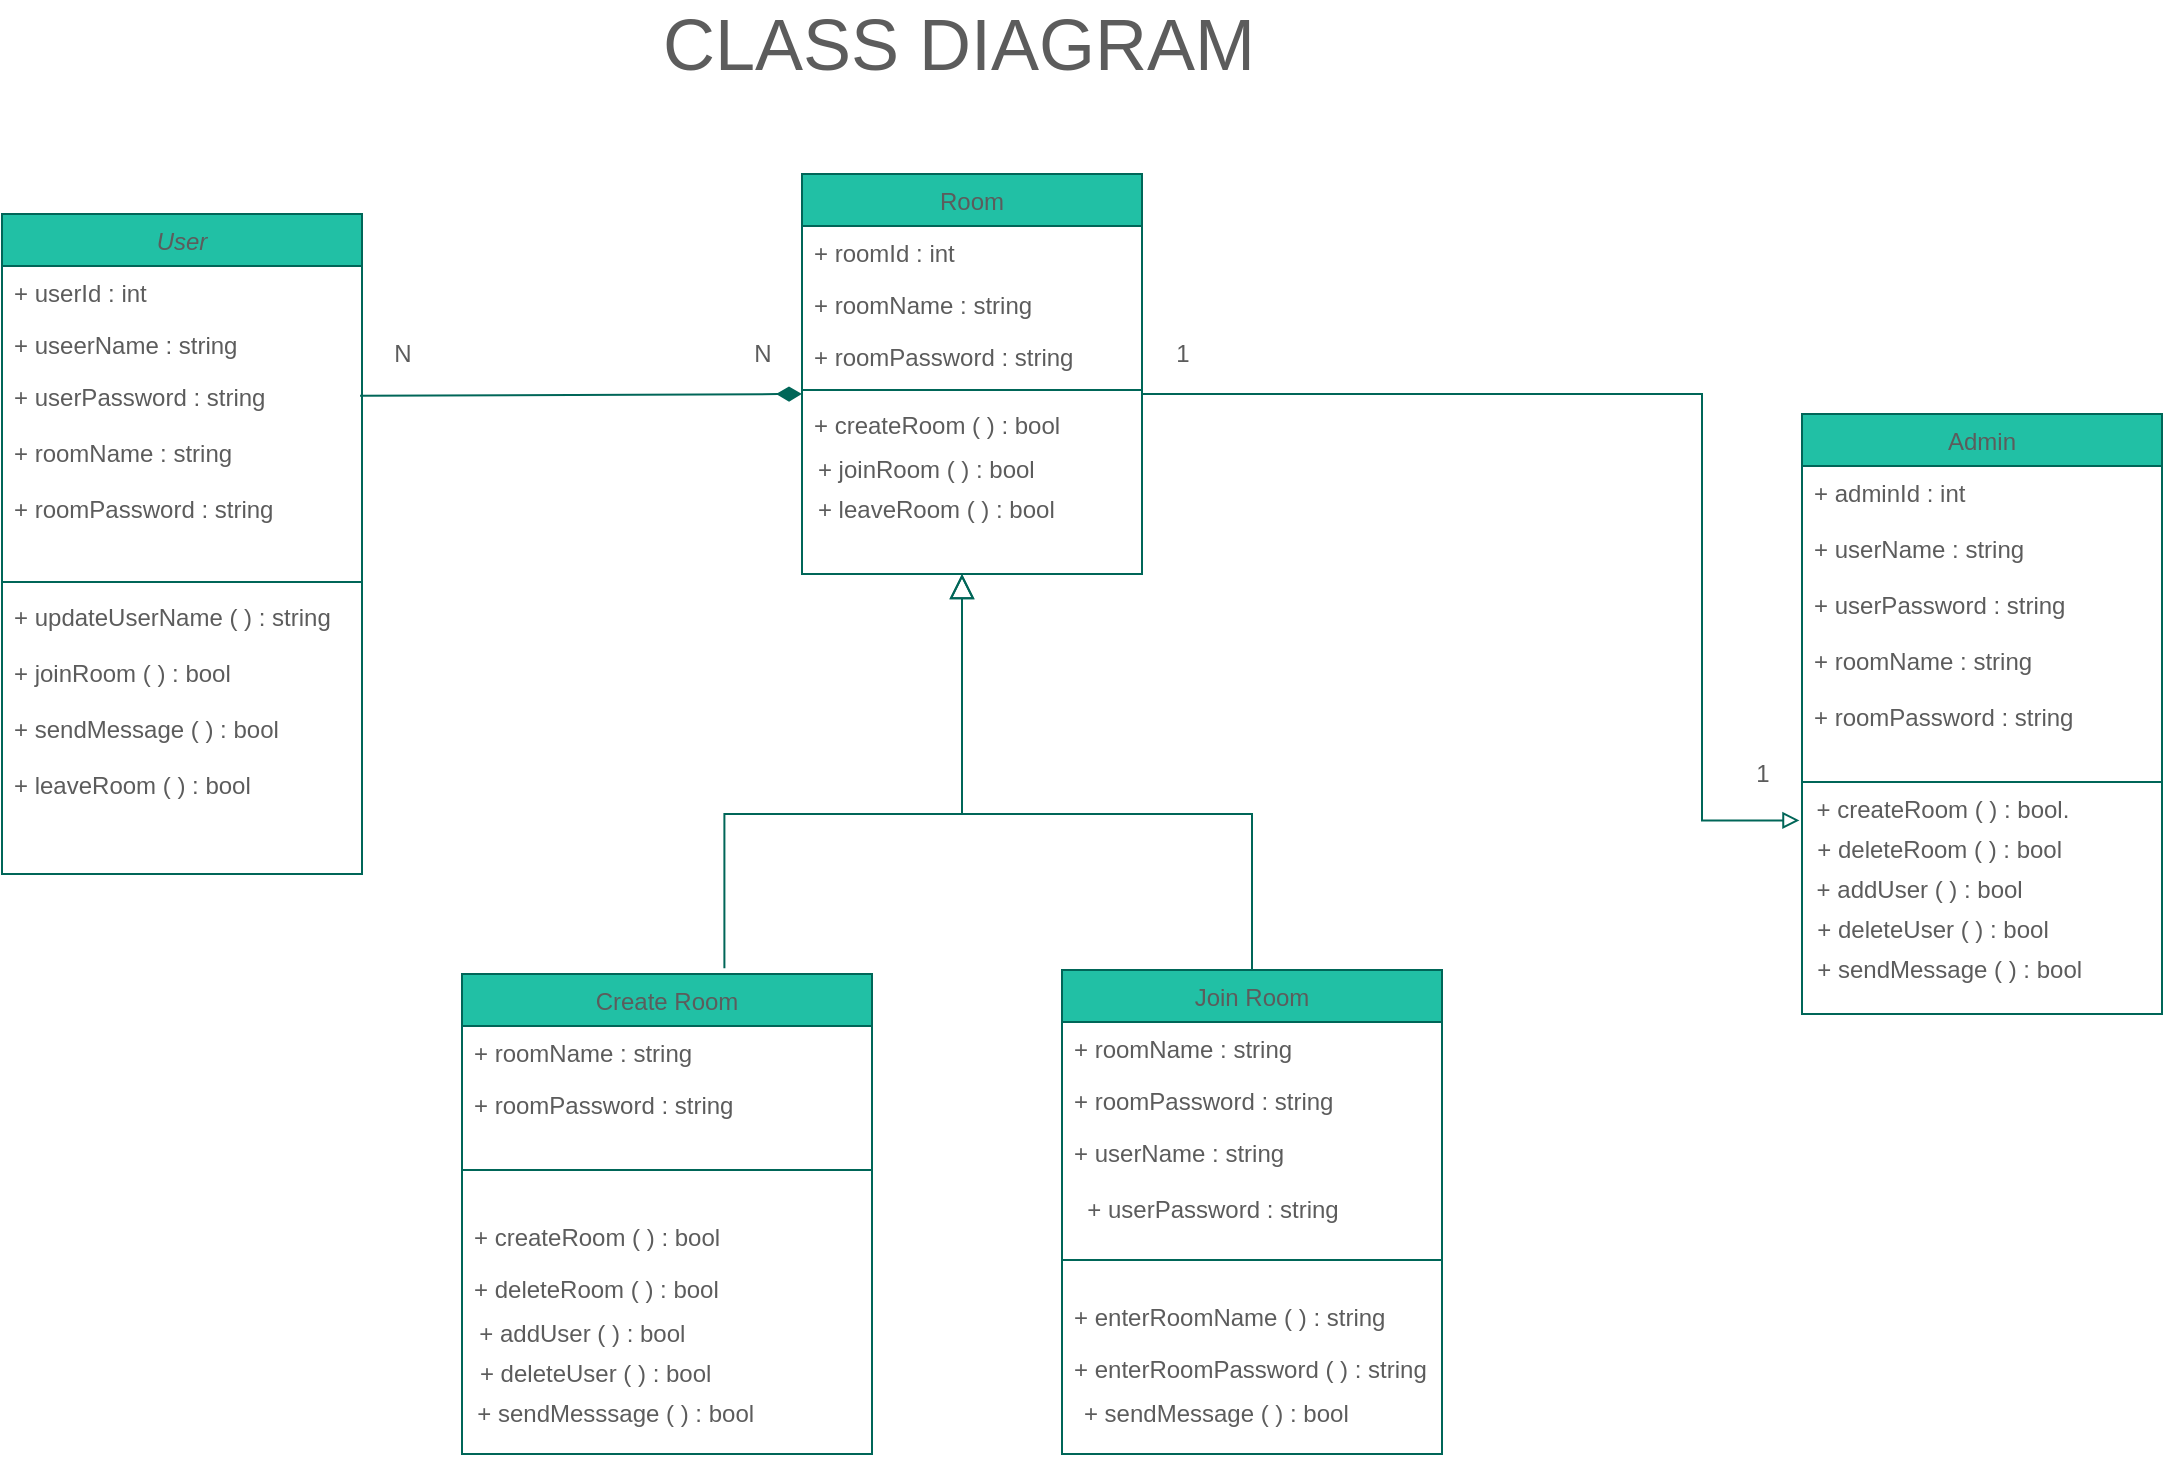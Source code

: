 <mxfile version="18.0.7" type="github">
  <diagram id="C5RBs43oDa-KdzZeNtuy" name="Page-1">
    <mxGraphModel dx="1113" dy="722" grid="1" gridSize="10" guides="1" tooltips="1" connect="1" arrows="1" fold="1" page="1" pageScale="1" pageWidth="827" pageHeight="1169" math="0" shadow="0">
      <root>
        <mxCell id="WIyWlLk6GJQsqaUBKTNV-0" />
        <mxCell id="WIyWlLk6GJQsqaUBKTNV-1" parent="WIyWlLk6GJQsqaUBKTNV-0" />
        <mxCell id="zkfFHV4jXpPFQw0GAbJ--0" value="User" style="swimlane;fontStyle=2;align=center;verticalAlign=top;childLayout=stackLayout;horizontal=1;startSize=26;horizontalStack=0;resizeParent=1;resizeLast=0;collapsible=1;marginBottom=0;rounded=0;shadow=0;strokeWidth=1;fillColor=#21C0A5;strokeColor=#006658;fontColor=#5C5C5C;" parent="WIyWlLk6GJQsqaUBKTNV-1" vertex="1">
          <mxGeometry x="90" y="140" width="180" height="330" as="geometry">
            <mxRectangle x="230" y="140" width="160" height="26" as="alternateBounds" />
          </mxGeometry>
        </mxCell>
        <mxCell id="zkfFHV4jXpPFQw0GAbJ--1" value="+ userId : int" style="text;align=left;verticalAlign=top;spacingLeft=4;spacingRight=4;overflow=hidden;rotatable=0;points=[[0,0.5],[1,0.5]];portConstraint=eastwest;fontColor=#5C5C5C;" parent="zkfFHV4jXpPFQw0GAbJ--0" vertex="1">
          <mxGeometry y="26" width="180" height="26" as="geometry" />
        </mxCell>
        <mxCell id="zkfFHV4jXpPFQw0GAbJ--2" value="+ useerName : string" style="text;align=left;verticalAlign=top;spacingLeft=4;spacingRight=4;overflow=hidden;rotatable=0;points=[[0,0.5],[1,0.5]];portConstraint=eastwest;rounded=0;shadow=0;html=0;fontColor=#5C5C5C;" parent="zkfFHV4jXpPFQw0GAbJ--0" vertex="1">
          <mxGeometry y="52" width="180" height="26" as="geometry" />
        </mxCell>
        <mxCell id="zkfFHV4jXpPFQw0GAbJ--3" value="+ userPassword : string&#xa;&#xa;+ roomName : string&#xa;&#xa;+ roomPassword : string&#xa;&#xa;" style="text;align=left;verticalAlign=top;spacingLeft=4;spacingRight=4;overflow=hidden;rotatable=0;points=[[0,0.5],[1,0.5]];portConstraint=eastwest;rounded=0;shadow=0;html=0;fontColor=#5C5C5C;" parent="zkfFHV4jXpPFQw0GAbJ--0" vertex="1">
          <mxGeometry y="78" width="180" height="102" as="geometry" />
        </mxCell>
        <mxCell id="zkfFHV4jXpPFQw0GAbJ--4" value="" style="line;html=1;strokeWidth=1;align=left;verticalAlign=middle;spacingTop=-1;spacingLeft=3;spacingRight=3;rotatable=0;labelPosition=right;points=[];portConstraint=eastwest;fillColor=#21C0A5;strokeColor=#006658;fontColor=#5C5C5C;" parent="zkfFHV4jXpPFQw0GAbJ--0" vertex="1">
          <mxGeometry y="180" width="180" height="8" as="geometry" />
        </mxCell>
        <mxCell id="zkfFHV4jXpPFQw0GAbJ--5" value="+ updateUserName ( ) : string&#xa;&#xa;+ joinRoom ( ) : bool&#xa;&#xa;+ sendMessage ( ) : bool&#xa;&#xa;+ leaveRoom ( ) : bool&#xa;" style="text;align=left;verticalAlign=top;spacingLeft=4;spacingRight=4;overflow=hidden;rotatable=0;points=[[0,0.5],[1,0.5]];portConstraint=eastwest;fontColor=#5C5C5C;" parent="zkfFHV4jXpPFQw0GAbJ--0" vertex="1">
          <mxGeometry y="188" width="180" height="142" as="geometry" />
        </mxCell>
        <mxCell id="zkfFHV4jXpPFQw0GAbJ--13" value="Admin" style="swimlane;fontStyle=0;align=center;verticalAlign=top;childLayout=stackLayout;horizontal=1;startSize=26;horizontalStack=0;resizeParent=1;resizeLast=0;collapsible=1;marginBottom=0;rounded=0;shadow=0;strokeWidth=1;fillColor=#21C0A5;strokeColor=#006658;fontColor=#5C5C5C;" parent="WIyWlLk6GJQsqaUBKTNV-1" vertex="1">
          <mxGeometry x="990" y="240" width="180" height="300" as="geometry">
            <mxRectangle x="340" y="380" width="170" height="26" as="alternateBounds" />
          </mxGeometry>
        </mxCell>
        <mxCell id="zkfFHV4jXpPFQw0GAbJ--14" value="+ adminId : int&#xa;&#xa;+ userName : string&#xa;&#xa;+ userPassword : string&#xa;&#xa;+ roomName : string&#xa;&#xa;+ roomPassword : string&#xa;&#xa;" style="text;align=left;verticalAlign=top;spacingLeft=4;spacingRight=4;overflow=hidden;rotatable=0;points=[[0,0.5],[1,0.5]];portConstraint=eastwest;fontColor=#5C5C5C;" parent="zkfFHV4jXpPFQw0GAbJ--13" vertex="1">
          <mxGeometry y="26" width="180" height="154" as="geometry" />
        </mxCell>
        <mxCell id="zkfFHV4jXpPFQw0GAbJ--15" value="" style="line;html=1;strokeWidth=1;align=left;verticalAlign=middle;spacingTop=-1;spacingLeft=3;spacingRight=3;rotatable=0;labelPosition=right;points=[];portConstraint=eastwest;fillColor=#21C0A5;strokeColor=#006658;fontColor=#5C5C5C;" parent="zkfFHV4jXpPFQw0GAbJ--13" vertex="1">
          <mxGeometry y="180" width="180" height="8" as="geometry" />
        </mxCell>
        <mxCell id="ylMK_9YxcN9ffswrRYAI-6" value="+ createRoom ( ) : bool.&amp;nbsp; &amp;nbsp; &amp;nbsp; &amp;nbsp; &amp;nbsp; &amp;nbsp;&amp;nbsp;" style="text;html=1;align=center;verticalAlign=middle;resizable=0;points=[];autosize=1;strokeColor=none;fillColor=none;fontColor=#5C5C5C;" vertex="1" parent="zkfFHV4jXpPFQw0GAbJ--13">
          <mxGeometry y="188" width="180" height="20" as="geometry" />
        </mxCell>
        <mxCell id="ylMK_9YxcN9ffswrRYAI-7" value="+ deleteRoom ( ) : bool&amp;nbsp; &amp;nbsp; &amp;nbsp; &amp;nbsp; &amp;nbsp; &amp;nbsp; &amp;nbsp;" style="text;html=1;align=center;verticalAlign=middle;resizable=0;points=[];autosize=1;strokeColor=none;fillColor=none;fontColor=#5C5C5C;" vertex="1" parent="zkfFHV4jXpPFQw0GAbJ--13">
          <mxGeometry y="208" width="180" height="20" as="geometry" />
        </mxCell>
        <mxCell id="ylMK_9YxcN9ffswrRYAI-8" value="+ addUser ( ) : bool&amp;nbsp; &amp;nbsp; &amp;nbsp; &amp;nbsp; &amp;nbsp; &amp;nbsp; &amp;nbsp; &amp;nbsp; &amp;nbsp; &amp;nbsp;" style="text;html=1;align=center;verticalAlign=middle;resizable=0;points=[];autosize=1;strokeColor=none;fillColor=none;fontColor=#5C5C5C;" vertex="1" parent="zkfFHV4jXpPFQw0GAbJ--13">
          <mxGeometry y="228" width="180" height="20" as="geometry" />
        </mxCell>
        <mxCell id="ylMK_9YxcN9ffswrRYAI-9" value="+ deleteUser ( ) : bool&amp;nbsp; &amp;nbsp; &amp;nbsp; &amp;nbsp; &amp;nbsp; &amp;nbsp; &amp;nbsp; &amp;nbsp;" style="text;html=1;align=center;verticalAlign=middle;resizable=0;points=[];autosize=1;strokeColor=none;fillColor=none;fontColor=#5C5C5C;" vertex="1" parent="zkfFHV4jXpPFQw0GAbJ--13">
          <mxGeometry y="248" width="180" height="20" as="geometry" />
        </mxCell>
        <mxCell id="ylMK_9YxcN9ffswrRYAI-10" value="+ sendMessage ( ) : bool&amp;nbsp; &amp;nbsp; &amp;nbsp; &amp;nbsp; &amp;nbsp;&amp;nbsp;" style="text;html=1;align=center;verticalAlign=middle;resizable=0;points=[];autosize=1;strokeColor=none;fillColor=none;fontColor=#5C5C5C;" vertex="1" parent="zkfFHV4jXpPFQw0GAbJ--13">
          <mxGeometry y="268" width="180" height="20" as="geometry" />
        </mxCell>
        <mxCell id="ylMK_9YxcN9ffswrRYAI-14" value="" style="edgeStyle=orthogonalEdgeStyle;rounded=0;orthogonalLoop=1;jettySize=auto;html=1;strokeColor=#006658;fontColor=#5C5C5C;entryX=-0.007;entryY=-0.238;entryDx=0;entryDy=0;entryPerimeter=0;endArrow=block;endFill=0;" edge="1" parent="WIyWlLk6GJQsqaUBKTNV-1" source="zkfFHV4jXpPFQw0GAbJ--17" target="ylMK_9YxcN9ffswrRYAI-7">
          <mxGeometry relative="1" as="geometry">
            <mxPoint x="880" y="590" as="targetPoint" />
            <Array as="points">
              <mxPoint x="940" y="230" />
              <mxPoint x="940" y="443" />
            </Array>
          </mxGeometry>
        </mxCell>
        <mxCell id="zkfFHV4jXpPFQw0GAbJ--17" value="Room" style="swimlane;fontStyle=0;align=center;verticalAlign=top;childLayout=stackLayout;horizontal=1;startSize=26;horizontalStack=0;resizeParent=1;resizeLast=0;collapsible=1;marginBottom=0;rounded=0;shadow=0;strokeWidth=1;fillColor=#21C0A5;strokeColor=#006658;fontColor=#5C5C5C;" parent="WIyWlLk6GJQsqaUBKTNV-1" vertex="1">
          <mxGeometry x="490" y="120" width="170" height="200" as="geometry">
            <mxRectangle x="550" y="140" width="160" height="26" as="alternateBounds" />
          </mxGeometry>
        </mxCell>
        <mxCell id="zkfFHV4jXpPFQw0GAbJ--18" value="+ roomId : int" style="text;align=left;verticalAlign=top;spacingLeft=4;spacingRight=4;overflow=hidden;rotatable=0;points=[[0,0.5],[1,0.5]];portConstraint=eastwest;fontColor=#5C5C5C;" parent="zkfFHV4jXpPFQw0GAbJ--17" vertex="1">
          <mxGeometry y="26" width="170" height="26" as="geometry" />
        </mxCell>
        <mxCell id="zkfFHV4jXpPFQw0GAbJ--19" value="+ roomName : string" style="text;align=left;verticalAlign=top;spacingLeft=4;spacingRight=4;overflow=hidden;rotatable=0;points=[[0,0.5],[1,0.5]];portConstraint=eastwest;rounded=0;shadow=0;html=0;fontColor=#5C5C5C;" parent="zkfFHV4jXpPFQw0GAbJ--17" vertex="1">
          <mxGeometry y="52" width="170" height="26" as="geometry" />
        </mxCell>
        <mxCell id="zkfFHV4jXpPFQw0GAbJ--20" value="+ roomPassword : string" style="text;align=left;verticalAlign=top;spacingLeft=4;spacingRight=4;overflow=hidden;rotatable=0;points=[[0,0.5],[1,0.5]];portConstraint=eastwest;rounded=0;shadow=0;html=0;fontColor=#5C5C5C;" parent="zkfFHV4jXpPFQw0GAbJ--17" vertex="1">
          <mxGeometry y="78" width="170" height="26" as="geometry" />
        </mxCell>
        <mxCell id="zkfFHV4jXpPFQw0GAbJ--23" value="" style="line;html=1;strokeWidth=1;align=left;verticalAlign=middle;spacingTop=-1;spacingLeft=3;spacingRight=3;rotatable=0;labelPosition=right;points=[];portConstraint=eastwest;fillColor=#21C0A5;strokeColor=#006658;fontColor=#5C5C5C;" parent="zkfFHV4jXpPFQw0GAbJ--17" vertex="1">
          <mxGeometry y="104" width="170" height="8" as="geometry" />
        </mxCell>
        <mxCell id="zkfFHV4jXpPFQw0GAbJ--24" value="+ createRoom ( ) : bool" style="text;align=left;verticalAlign=top;spacingLeft=4;spacingRight=4;overflow=hidden;rotatable=0;points=[[0,0.5],[1,0.5]];portConstraint=eastwest;fontColor=#5C5C5C;" parent="zkfFHV4jXpPFQw0GAbJ--17" vertex="1">
          <mxGeometry y="112" width="170" height="26" as="geometry" />
        </mxCell>
        <mxCell id="ylMK_9YxcN9ffswrRYAI-3" value="+ joinRoom ( ) : bool&amp;nbsp; &amp;nbsp; &amp;nbsp; &amp;nbsp; &amp;nbsp; &amp;nbsp; &amp;nbsp;&amp;nbsp;" style="text;html=1;align=center;verticalAlign=middle;resizable=0;points=[];autosize=1;strokeColor=none;fillColor=none;fontColor=#5C5C5C;" vertex="1" parent="zkfFHV4jXpPFQw0GAbJ--17">
          <mxGeometry y="138" width="170" height="20" as="geometry" />
        </mxCell>
        <mxCell id="ylMK_9YxcN9ffswrRYAI-4" value="+ leaveRoom ( ) : bool&amp;nbsp; &amp;nbsp; &amp;nbsp; &amp;nbsp; &amp;nbsp; &amp;nbsp;" style="text;html=1;align=center;verticalAlign=middle;resizable=0;points=[];autosize=1;strokeColor=none;fillColor=none;fontColor=#5C5C5C;" vertex="1" parent="zkfFHV4jXpPFQw0GAbJ--17">
          <mxGeometry y="158" width="170" height="20" as="geometry" />
        </mxCell>
        <mxCell id="ylMK_9YxcN9ffswrRYAI-31" value="Join Room" style="swimlane;fontStyle=0;align=center;verticalAlign=top;childLayout=stackLayout;horizontal=1;startSize=26;horizontalStack=0;resizeParent=1;resizeLast=0;collapsible=1;marginBottom=0;rounded=0;shadow=0;strokeWidth=1;fillColor=#21C0A5;strokeColor=#006658;fontColor=#5C5C5C;" vertex="1" parent="WIyWlLk6GJQsqaUBKTNV-1">
          <mxGeometry x="620" y="518" width="190" height="242" as="geometry">
            <mxRectangle x="550" y="140" width="160" height="26" as="alternateBounds" />
          </mxGeometry>
        </mxCell>
        <mxCell id="ylMK_9YxcN9ffswrRYAI-32" value="+ roomName : string " style="text;align=left;verticalAlign=top;spacingLeft=4;spacingRight=4;overflow=hidden;rotatable=0;points=[[0,0.5],[1,0.5]];portConstraint=eastwest;fontColor=#5C5C5C;" vertex="1" parent="ylMK_9YxcN9ffswrRYAI-31">
          <mxGeometry y="26" width="190" height="26" as="geometry" />
        </mxCell>
        <mxCell id="ylMK_9YxcN9ffswrRYAI-33" value="+ roomPassword : string" style="text;align=left;verticalAlign=top;spacingLeft=4;spacingRight=4;overflow=hidden;rotatable=0;points=[[0,0.5],[1,0.5]];portConstraint=eastwest;rounded=0;shadow=0;html=0;fontColor=#5C5C5C;" vertex="1" parent="ylMK_9YxcN9ffswrRYAI-31">
          <mxGeometry y="52" width="190" height="26" as="geometry" />
        </mxCell>
        <mxCell id="ylMK_9YxcN9ffswrRYAI-34" value="+ userName : string           " style="text;align=left;verticalAlign=top;spacingLeft=4;spacingRight=4;overflow=hidden;rotatable=0;points=[[0,0.5],[1,0.5]];portConstraint=eastwest;rounded=0;shadow=0;html=0;fontColor=#5C5C5C;" vertex="1" parent="ylMK_9YxcN9ffswrRYAI-31">
          <mxGeometry y="78" width="190" height="32" as="geometry" />
        </mxCell>
        <mxCell id="ylMK_9YxcN9ffswrRYAI-40" value="+ userPassword : string&amp;nbsp; &amp;nbsp; &amp;nbsp; &amp;nbsp; &amp;nbsp; &amp;nbsp;&amp;nbsp;" style="text;html=1;align=center;verticalAlign=middle;resizable=0;points=[];autosize=1;strokeColor=none;fillColor=none;fontColor=#5C5C5C;" vertex="1" parent="ylMK_9YxcN9ffswrRYAI-31">
          <mxGeometry y="110" width="190" height="20" as="geometry" />
        </mxCell>
        <mxCell id="ylMK_9YxcN9ffswrRYAI-35" value="" style="line;html=1;strokeWidth=1;align=left;verticalAlign=middle;spacingTop=-1;spacingLeft=3;spacingRight=3;rotatable=0;labelPosition=right;points=[];portConstraint=eastwest;fillColor=#21C0A5;strokeColor=#006658;fontColor=#5C5C5C;" vertex="1" parent="ylMK_9YxcN9ffswrRYAI-31">
          <mxGeometry y="130" width="190" height="30" as="geometry" />
        </mxCell>
        <mxCell id="ylMK_9YxcN9ffswrRYAI-36" value="+ enterRoomName ( ) : string" style="text;align=left;verticalAlign=top;spacingLeft=4;spacingRight=4;overflow=hidden;rotatable=0;points=[[0,0.5],[1,0.5]];portConstraint=eastwest;fontColor=#5C5C5C;" vertex="1" parent="ylMK_9YxcN9ffswrRYAI-31">
          <mxGeometry y="160" width="190" height="26" as="geometry" />
        </mxCell>
        <mxCell id="ylMK_9YxcN9ffswrRYAI-37" value="+ enterRoomPassword ( ) : string" style="text;align=left;verticalAlign=top;spacingLeft=4;spacingRight=4;overflow=hidden;rotatable=0;points=[[0,0.5],[1,0.5]];portConstraint=eastwest;fontColor=#5C5C5C;" vertex="1" parent="ylMK_9YxcN9ffswrRYAI-31">
          <mxGeometry y="186" width="190" height="26" as="geometry" />
        </mxCell>
        <mxCell id="ylMK_9YxcN9ffswrRYAI-38" value="&amp;nbsp; + sendMessage ( ) : bool&amp;nbsp; &amp;nbsp; &amp;nbsp; &amp;nbsp; &amp;nbsp; &amp;nbsp; &amp;nbsp;" style="text;html=1;align=center;verticalAlign=middle;resizable=0;points=[];autosize=1;strokeColor=none;fillColor=none;fontColor=#5C5C5C;" vertex="1" parent="ylMK_9YxcN9ffswrRYAI-31">
          <mxGeometry y="212" width="190" height="20" as="geometry" />
        </mxCell>
        <mxCell id="ylMK_9YxcN9ffswrRYAI-42" value="Create Room" style="swimlane;fontStyle=0;align=center;verticalAlign=top;childLayout=stackLayout;horizontal=1;startSize=26;horizontalStack=0;resizeParent=1;resizeLast=0;collapsible=1;marginBottom=0;rounded=0;shadow=0;strokeWidth=1;fillColor=#21C0A5;strokeColor=#006658;fontColor=#5C5C5C;" vertex="1" parent="WIyWlLk6GJQsqaUBKTNV-1">
          <mxGeometry x="320" y="520" width="205" height="240" as="geometry">
            <mxRectangle x="550" y="140" width="160" height="26" as="alternateBounds" />
          </mxGeometry>
        </mxCell>
        <mxCell id="ylMK_9YxcN9ffswrRYAI-43" value="+ roomName : string " style="text;align=left;verticalAlign=top;spacingLeft=4;spacingRight=4;overflow=hidden;rotatable=0;points=[[0,0.5],[1,0.5]];portConstraint=eastwest;fontColor=#5C5C5C;" vertex="1" parent="ylMK_9YxcN9ffswrRYAI-42">
          <mxGeometry y="26" width="205" height="26" as="geometry" />
        </mxCell>
        <mxCell id="ylMK_9YxcN9ffswrRYAI-44" value="+ roomPassword : string" style="text;align=left;verticalAlign=top;spacingLeft=4;spacingRight=4;overflow=hidden;rotatable=0;points=[[0,0.5],[1,0.5]];portConstraint=eastwest;rounded=0;shadow=0;html=0;fontColor=#5C5C5C;" vertex="1" parent="ylMK_9YxcN9ffswrRYAI-42">
          <mxGeometry y="52" width="205" height="26" as="geometry" />
        </mxCell>
        <mxCell id="ylMK_9YxcN9ffswrRYAI-47" value="" style="line;html=1;strokeWidth=1;align=left;verticalAlign=middle;spacingTop=-1;spacingLeft=3;spacingRight=3;rotatable=0;labelPosition=right;points=[];portConstraint=eastwest;fillColor=#21C0A5;strokeColor=#006658;fontColor=#5C5C5C;" vertex="1" parent="ylMK_9YxcN9ffswrRYAI-42">
          <mxGeometry y="78" width="205" height="40" as="geometry" />
        </mxCell>
        <mxCell id="ylMK_9YxcN9ffswrRYAI-48" value="+ createRoom ( ) : bool" style="text;align=left;verticalAlign=top;spacingLeft=4;spacingRight=4;overflow=hidden;rotatable=0;points=[[0,0.5],[1,0.5]];portConstraint=eastwest;fontColor=#5C5C5C;" vertex="1" parent="ylMK_9YxcN9ffswrRYAI-42">
          <mxGeometry y="118" width="205" height="26" as="geometry" />
        </mxCell>
        <mxCell id="ylMK_9YxcN9ffswrRYAI-49" value="+ deleteRoom ( ) : bool" style="text;align=left;verticalAlign=top;spacingLeft=4;spacingRight=4;overflow=hidden;rotatable=0;points=[[0,0.5],[1,0.5]];portConstraint=eastwest;fontColor=#5C5C5C;" vertex="1" parent="ylMK_9YxcN9ffswrRYAI-42">
          <mxGeometry y="144" width="205" height="26" as="geometry" />
        </mxCell>
        <mxCell id="ylMK_9YxcN9ffswrRYAI-50" value="+ addUser ( ) : bool&amp;nbsp; &amp;nbsp; &amp;nbsp; &amp;nbsp; &amp;nbsp; &amp;nbsp; &amp;nbsp; &amp;nbsp; &amp;nbsp; &amp;nbsp; &amp;nbsp; &amp;nbsp; &amp;nbsp;&amp;nbsp;" style="text;html=1;align=center;verticalAlign=middle;resizable=0;points=[];autosize=1;strokeColor=none;fillColor=none;fontColor=#5C5C5C;" vertex="1" parent="ylMK_9YxcN9ffswrRYAI-42">
          <mxGeometry y="170" width="205" height="20" as="geometry" />
        </mxCell>
        <mxCell id="ylMK_9YxcN9ffswrRYAI-52" value="+ deleteUser ( ) : bool&amp;nbsp; &amp;nbsp; &amp;nbsp; &amp;nbsp; &amp;nbsp; &amp;nbsp; &amp;nbsp; &amp;nbsp; &amp;nbsp; &amp;nbsp; &amp;nbsp;&amp;nbsp;" style="text;html=1;align=center;verticalAlign=middle;resizable=0;points=[];autosize=1;strokeColor=none;fillColor=none;fontColor=#5C5C5C;" vertex="1" parent="ylMK_9YxcN9ffswrRYAI-42">
          <mxGeometry y="190" width="205" height="20" as="geometry" />
        </mxCell>
        <mxCell id="ylMK_9YxcN9ffswrRYAI-53" value="+ sendMesssage ( ) : bool&amp;nbsp; &amp;nbsp; &amp;nbsp; &amp;nbsp; &amp;nbsp; &amp;nbsp; &amp;nbsp; &amp;nbsp;&amp;nbsp;" style="text;html=1;align=center;verticalAlign=middle;resizable=0;points=[];autosize=1;strokeColor=none;fillColor=none;fontColor=#5C5C5C;" vertex="1" parent="ylMK_9YxcN9ffswrRYAI-42">
          <mxGeometry y="210" width="205" height="20" as="geometry" />
        </mxCell>
        <mxCell id="ylMK_9YxcN9ffswrRYAI-55" value="" style="endArrow=block;endSize=10;endFill=0;shadow=0;strokeWidth=1;rounded=0;edgeStyle=elbowEdgeStyle;elbow=vertical;strokeColor=#006658;fontColor=#5C5C5C;exitX=0.64;exitY=-0.012;exitDx=0;exitDy=0;exitPerimeter=0;" edge="1" parent="WIyWlLk6GJQsqaUBKTNV-1" source="ylMK_9YxcN9ffswrRYAI-42">
          <mxGeometry width="160" relative="1" as="geometry">
            <mxPoint x="603" y="440" as="sourcePoint" />
            <mxPoint x="570" y="320" as="targetPoint" />
            <Array as="points">
              <mxPoint x="600" y="440" />
              <mxPoint x="640" y="440" />
              <mxPoint x="620" y="370" />
              <mxPoint x="610" y="370" />
              <mxPoint x="456" y="440" />
              <mxPoint x="626" y="400" />
            </Array>
          </mxGeometry>
        </mxCell>
        <mxCell id="ylMK_9YxcN9ffswrRYAI-56" value="" style="endArrow=block;endSize=10;endFill=0;shadow=0;strokeWidth=1;rounded=0;edgeStyle=elbowEdgeStyle;elbow=vertical;strokeColor=#006658;fontColor=#5C5C5C;exitX=0.5;exitY=0;exitDx=0;exitDy=0;" edge="1" parent="WIyWlLk6GJQsqaUBKTNV-1" source="ylMK_9YxcN9ffswrRYAI-31">
          <mxGeometry width="160" relative="1" as="geometry">
            <mxPoint x="777" y="380" as="sourcePoint" />
            <mxPoint x="570" y="320" as="targetPoint" />
            <Array as="points">
              <mxPoint x="600" y="440" />
              <mxPoint x="720" y="440" />
              <mxPoint x="700" y="430" />
              <mxPoint x="630" y="380" />
              <mxPoint x="800" y="340" />
            </Array>
          </mxGeometry>
        </mxCell>
        <mxCell id="ylMK_9YxcN9ffswrRYAI-58" value="1" style="text;html=1;align=center;verticalAlign=middle;resizable=0;points=[];autosize=1;strokeColor=none;fillColor=none;fontColor=#5C5C5C;" vertex="1" parent="WIyWlLk6GJQsqaUBKTNV-1">
          <mxGeometry x="960" y="410" width="20" height="20" as="geometry" />
        </mxCell>
        <mxCell id="ylMK_9YxcN9ffswrRYAI-62" value="&amp;nbsp; &amp;nbsp; &amp;nbsp; N" style="text;html=1;align=center;verticalAlign=middle;resizable=0;points=[];autosize=1;strokeColor=none;fillColor=none;fontColor=#5C5C5C;" vertex="1" parent="WIyWlLk6GJQsqaUBKTNV-1">
          <mxGeometry x="260" y="200" width="40" height="20" as="geometry" />
        </mxCell>
        <mxCell id="ylMK_9YxcN9ffswrRYAI-63" value="N" style="text;html=1;align=center;verticalAlign=middle;resizable=0;points=[];autosize=1;strokeColor=none;fillColor=none;fontColor=#5C5C5C;" vertex="1" parent="WIyWlLk6GJQsqaUBKTNV-1">
          <mxGeometry x="460" y="200" width="20" height="20" as="geometry" />
        </mxCell>
        <mxCell id="ylMK_9YxcN9ffswrRYAI-64" value="1" style="text;html=1;align=center;verticalAlign=middle;resizable=0;points=[];autosize=1;strokeColor=none;fillColor=none;fontColor=#5C5C5C;" vertex="1" parent="WIyWlLk6GJQsqaUBKTNV-1">
          <mxGeometry x="670" y="200" width="20" height="20" as="geometry" />
        </mxCell>
        <mxCell id="ylMK_9YxcN9ffswrRYAI-65" value="" style="endArrow=diamondThin;endSize=10;endFill=1;shadow=0;strokeWidth=1;rounded=0;edgeStyle=elbowEdgeStyle;elbow=vertical;strokeColor=#006658;fontColor=#5C5C5C;entryX=0.012;entryY=0.1;entryDx=0;entryDy=0;entryPerimeter=0;exitX=1.006;exitY=0.617;exitDx=0;exitDy=0;exitPerimeter=0;" edge="1" parent="WIyWlLk6GJQsqaUBKTNV-1">
          <mxGeometry width="160" relative="1" as="geometry">
            <mxPoint x="269.04" y="230.93" as="sourcePoint" />
            <mxPoint x="490.0" y="229.996" as="targetPoint" />
            <Array as="points">
              <mxPoint x="297.96" y="229.996" />
              <mxPoint x="417.96" y="229.996" />
              <mxPoint x="327.96" y="269.996" />
              <mxPoint x="377.96" y="249.996" />
              <mxPoint x="542.76" y="82.876" />
            </Array>
          </mxGeometry>
        </mxCell>
        <mxCell id="ylMK_9YxcN9ffswrRYAI-67" value="&lt;font style=&quot;font-size: 36px;&quot;&gt;CLASS DIAGRAM&lt;/font&gt;" style="text;html=1;align=center;verticalAlign=middle;resizable=0;points=[];autosize=1;strokeColor=none;fillColor=none;fontColor=#5C5C5C;" vertex="1" parent="WIyWlLk6GJQsqaUBKTNV-1">
          <mxGeometry x="413" y="40" width="310" height="30" as="geometry" />
        </mxCell>
      </root>
    </mxGraphModel>
  </diagram>
</mxfile>
